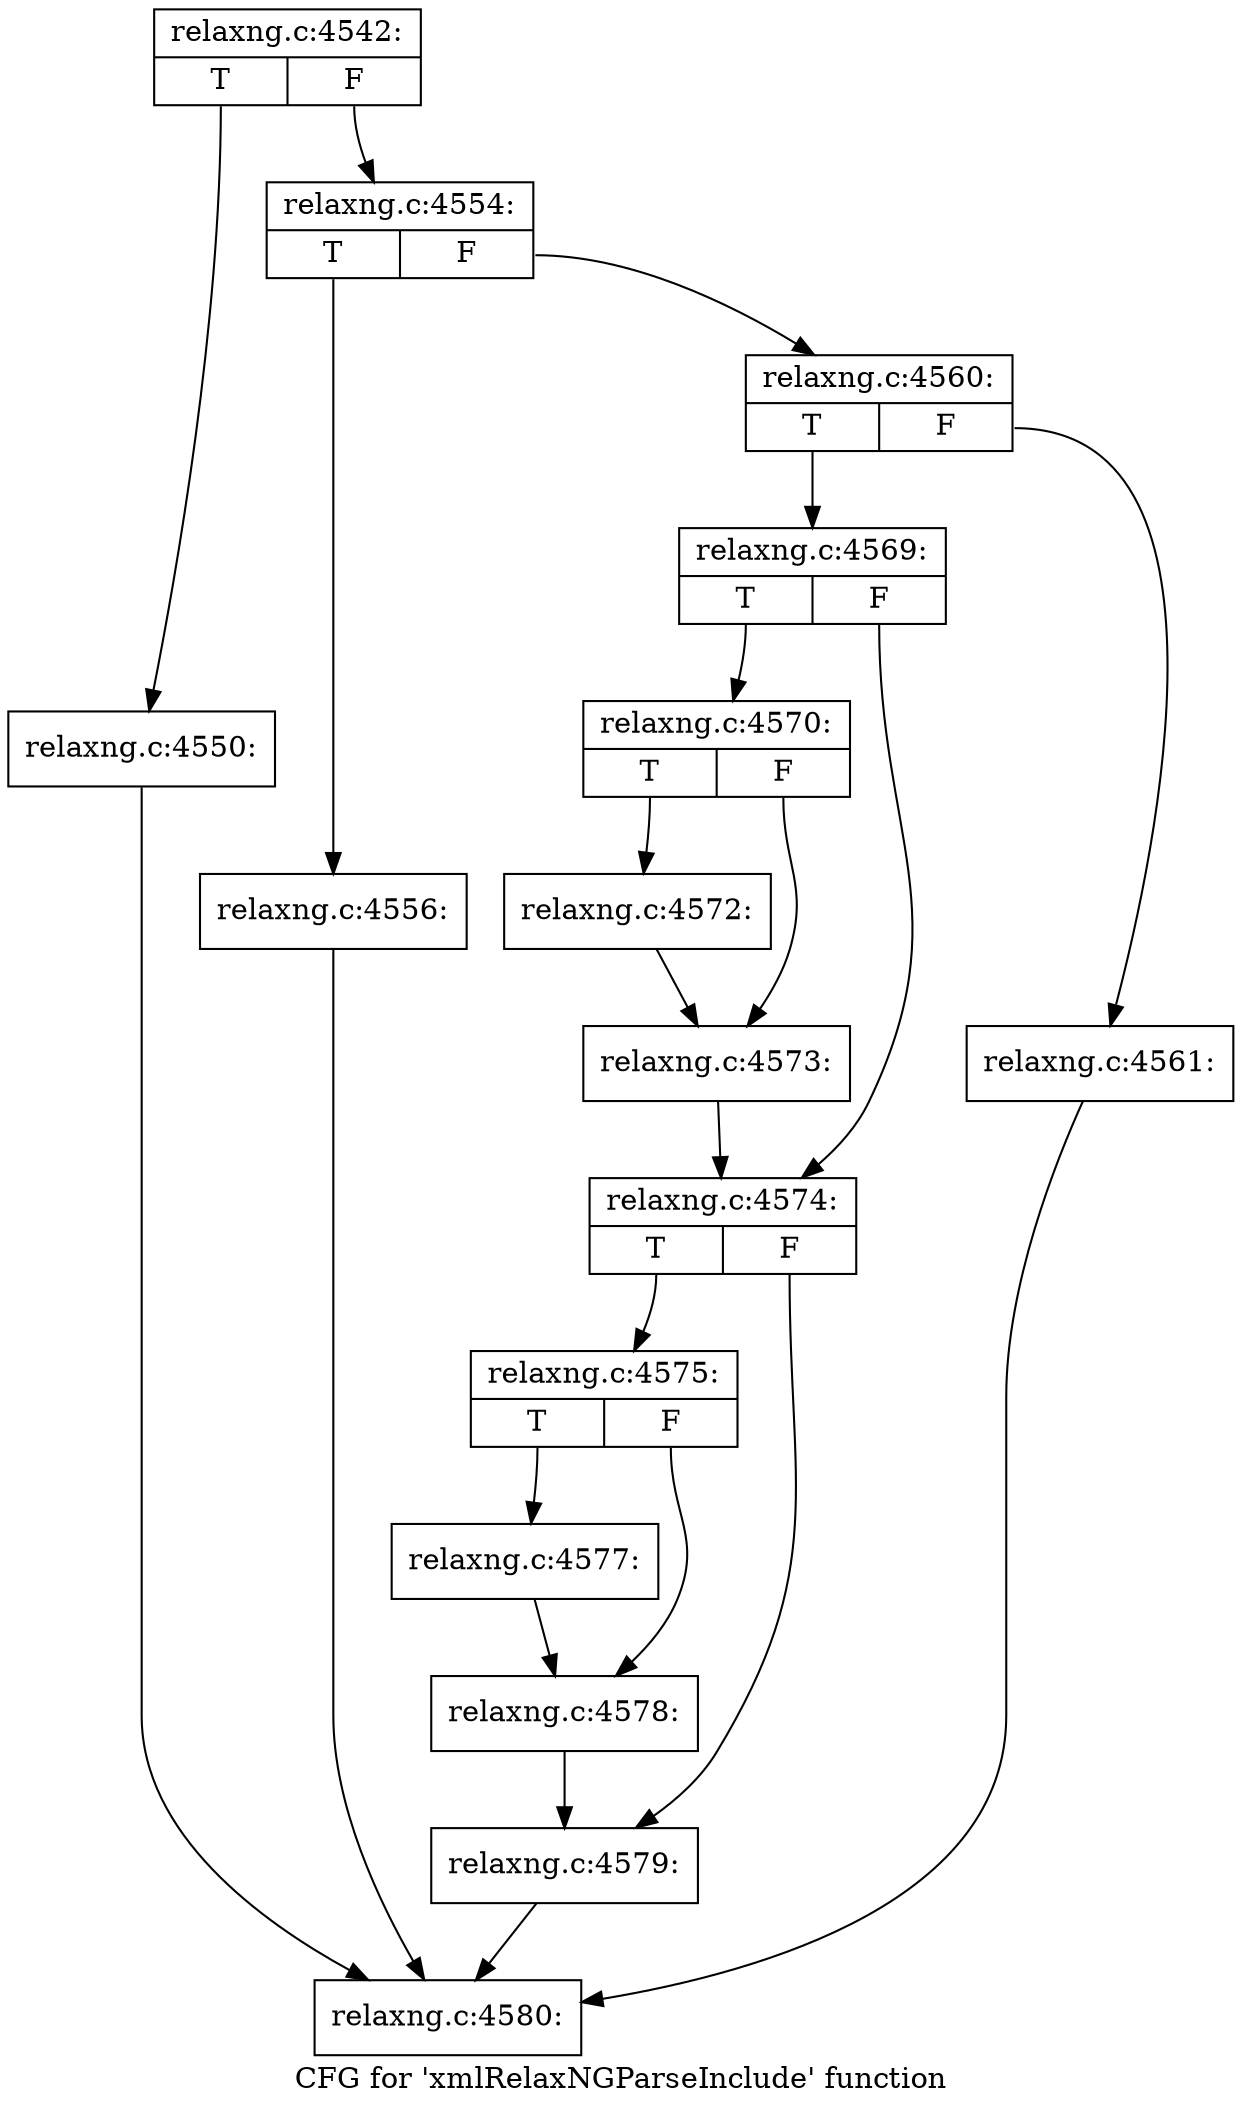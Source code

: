 digraph "CFG for 'xmlRelaxNGParseInclude' function" {
	label="CFG for 'xmlRelaxNGParseInclude' function";

	Node0x3c50cb0 [shape=record,label="{relaxng.c:4542:|{<s0>T|<s1>F}}"];
	Node0x3c50cb0:s0 -> Node0x3d15050;
	Node0x3c50cb0:s1 -> Node0x3d150a0;
	Node0x3d15050 [shape=record,label="{relaxng.c:4550:}"];
	Node0x3d15050 -> Node0x3d0f7b0;
	Node0x3d150a0 [shape=record,label="{relaxng.c:4554:|{<s0>T|<s1>F}}"];
	Node0x3d150a0:s0 -> Node0x3d15e90;
	Node0x3d150a0:s1 -> Node0x3d15ee0;
	Node0x3d15e90 [shape=record,label="{relaxng.c:4556:}"];
	Node0x3d15e90 -> Node0x3d0f7b0;
	Node0x3d15ee0 [shape=record,label="{relaxng.c:4560:|{<s0>T|<s1>F}}"];
	Node0x3d15ee0:s0 -> Node0x3d16980;
	Node0x3d15ee0:s1 -> Node0x3d16930;
	Node0x3d16930 [shape=record,label="{relaxng.c:4561:}"];
	Node0x3d16930 -> Node0x3d0f7b0;
	Node0x3d16980 [shape=record,label="{relaxng.c:4569:|{<s0>T|<s1>F}}"];
	Node0x3d16980:s0 -> Node0x3d17610;
	Node0x3d16980:s1 -> Node0x3d17660;
	Node0x3d17610 [shape=record,label="{relaxng.c:4570:|{<s0>T|<s1>F}}"];
	Node0x3d17610:s0 -> Node0x3d17ef0;
	Node0x3d17610:s1 -> Node0x3d17f40;
	Node0x3d17ef0 [shape=record,label="{relaxng.c:4572:}"];
	Node0x3d17ef0 -> Node0x3d17f40;
	Node0x3d17f40 [shape=record,label="{relaxng.c:4573:}"];
	Node0x3d17f40 -> Node0x3d17660;
	Node0x3d17660 [shape=record,label="{relaxng.c:4574:|{<s0>T|<s1>F}}"];
	Node0x3d17660:s0 -> Node0x3d184f0;
	Node0x3d17660:s1 -> Node0x3d18540;
	Node0x3d184f0 [shape=record,label="{relaxng.c:4575:|{<s0>T|<s1>F}}"];
	Node0x3d184f0:s0 -> Node0x3d18dd0;
	Node0x3d184f0:s1 -> Node0x3d18e20;
	Node0x3d18dd0 [shape=record,label="{relaxng.c:4577:}"];
	Node0x3d18dd0 -> Node0x3d18e20;
	Node0x3d18e20 [shape=record,label="{relaxng.c:4578:}"];
	Node0x3d18e20 -> Node0x3d18540;
	Node0x3d18540 [shape=record,label="{relaxng.c:4579:}"];
	Node0x3d18540 -> Node0x3d0f7b0;
	Node0x3d0f7b0 [shape=record,label="{relaxng.c:4580:}"];
}
